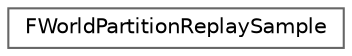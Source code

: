 digraph "Graphical Class Hierarchy"
{
 // INTERACTIVE_SVG=YES
 // LATEX_PDF_SIZE
  bgcolor="transparent";
  edge [fontname=Helvetica,fontsize=10,labelfontname=Helvetica,labelfontsize=10];
  node [fontname=Helvetica,fontsize=10,shape=box,height=0.2,width=0.4];
  rankdir="LR";
  Node0 [id="Node000000",label="FWorldPartitionReplaySample",height=0.2,width=0.4,color="grey40", fillcolor="white", style="filled",URL="$de/d30/structFWorldPartitionReplaySample.html",tooltip=" "];
}
